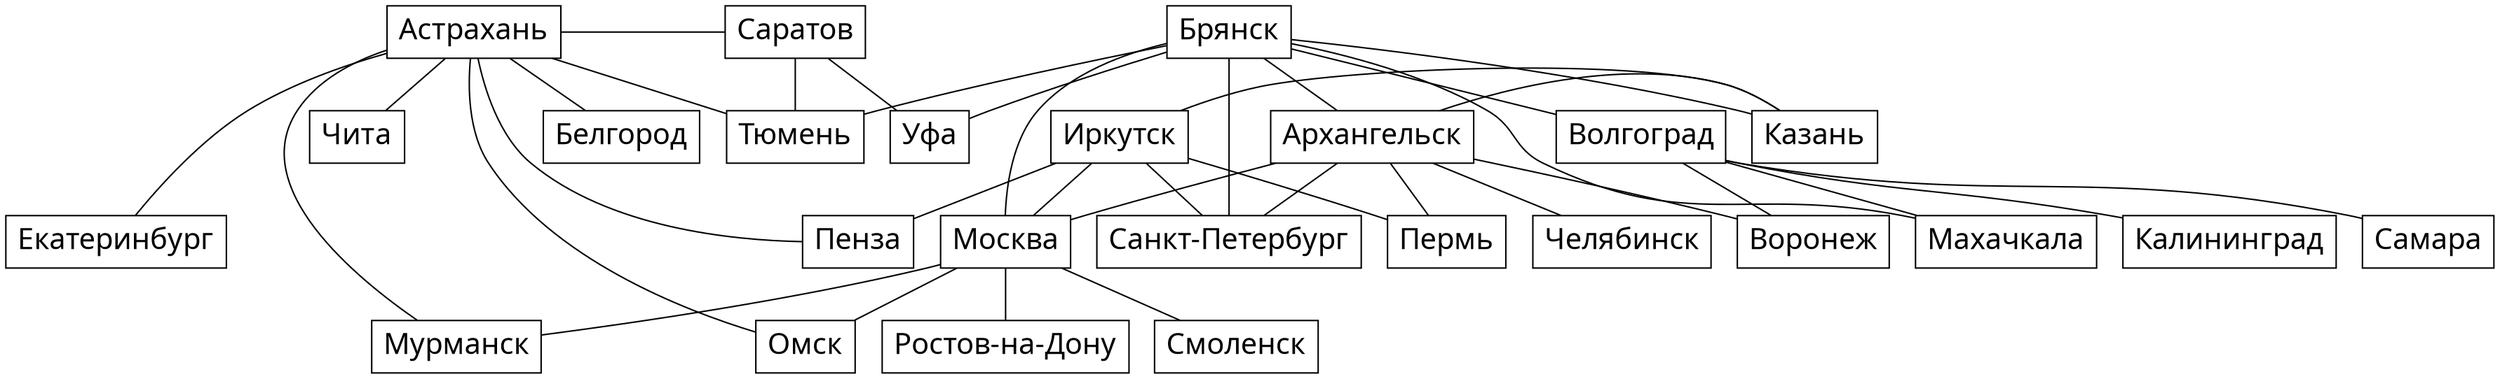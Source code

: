 graph C {
    
    node [shape=box, fontname="UbuntuMono", fontsize=20]

    edge [weight=1000];
    "Москва" -- "Омск"
    "Москва" -- "Ростов-на-Дону"
    "Москва" -- "Смоленск"

    edge [weight=500];
    "Иркутск" -- "Казань"
    "Иркутск" -- "Москва"
    "Иркутск" -- "Пенза"
    "Иркутск" -- "Пермь"
    "Иркутск" -- "Санкт-Петербург"

    edge [weight=100];
    "Брянск" -- "Волгоград"
    "Брянск" -- "Казань"
    "Брянск" -- "Махачкала"
    "Брянск" -- "Москва"
    "Брянск" -- "Санкт-Петербург"
    "Брянск" -- "Тюмень"
    "Брянск" -- "Уфа"
    
    edge [weight=1];
    "Архангельск" -- "Брянск"
    "Архангельск" -- "Воронеж"
    "Архангельск" -- "Казань"
    "Архангельск" -- "Москва"
    "Архангельск" -- "Пермь"
    "Архангельск" -- "Санкт-Петербург"
    "Архангельск" -- "Челябинск"
    "Астрахань" -- "Белгород"
    "Астрахань" -- "Екатеринбург"
    "Астрахань" -- "Мурманск"
    "Астрахань" -- "Омск"
    "Астрахань" -- "Пенза"
    "Астрахань" -- "Саратов"
    "Астрахань" -- "Тюмень"
    "Астрахань" -- "Чита"
    "Волгоград" -- "Воронеж"
    "Волгоград" -- "Калининград"
    "Волгоград" -- "Махачкала"
    "Волгоград" -- "Самара"
    "Москва" -- "Мурманск"
    "Саратов" -- "Тюмень"
    "Саратов" -- "Уфа"

    
    {rank=same "Москва" "Санкт-Петербург" "Екатеринбург"}
    {rank=same "Казань" "Архангельск" "Иркутск"}
    {rank=same "Брянск" "Саратов" "Астрахань"}
}

